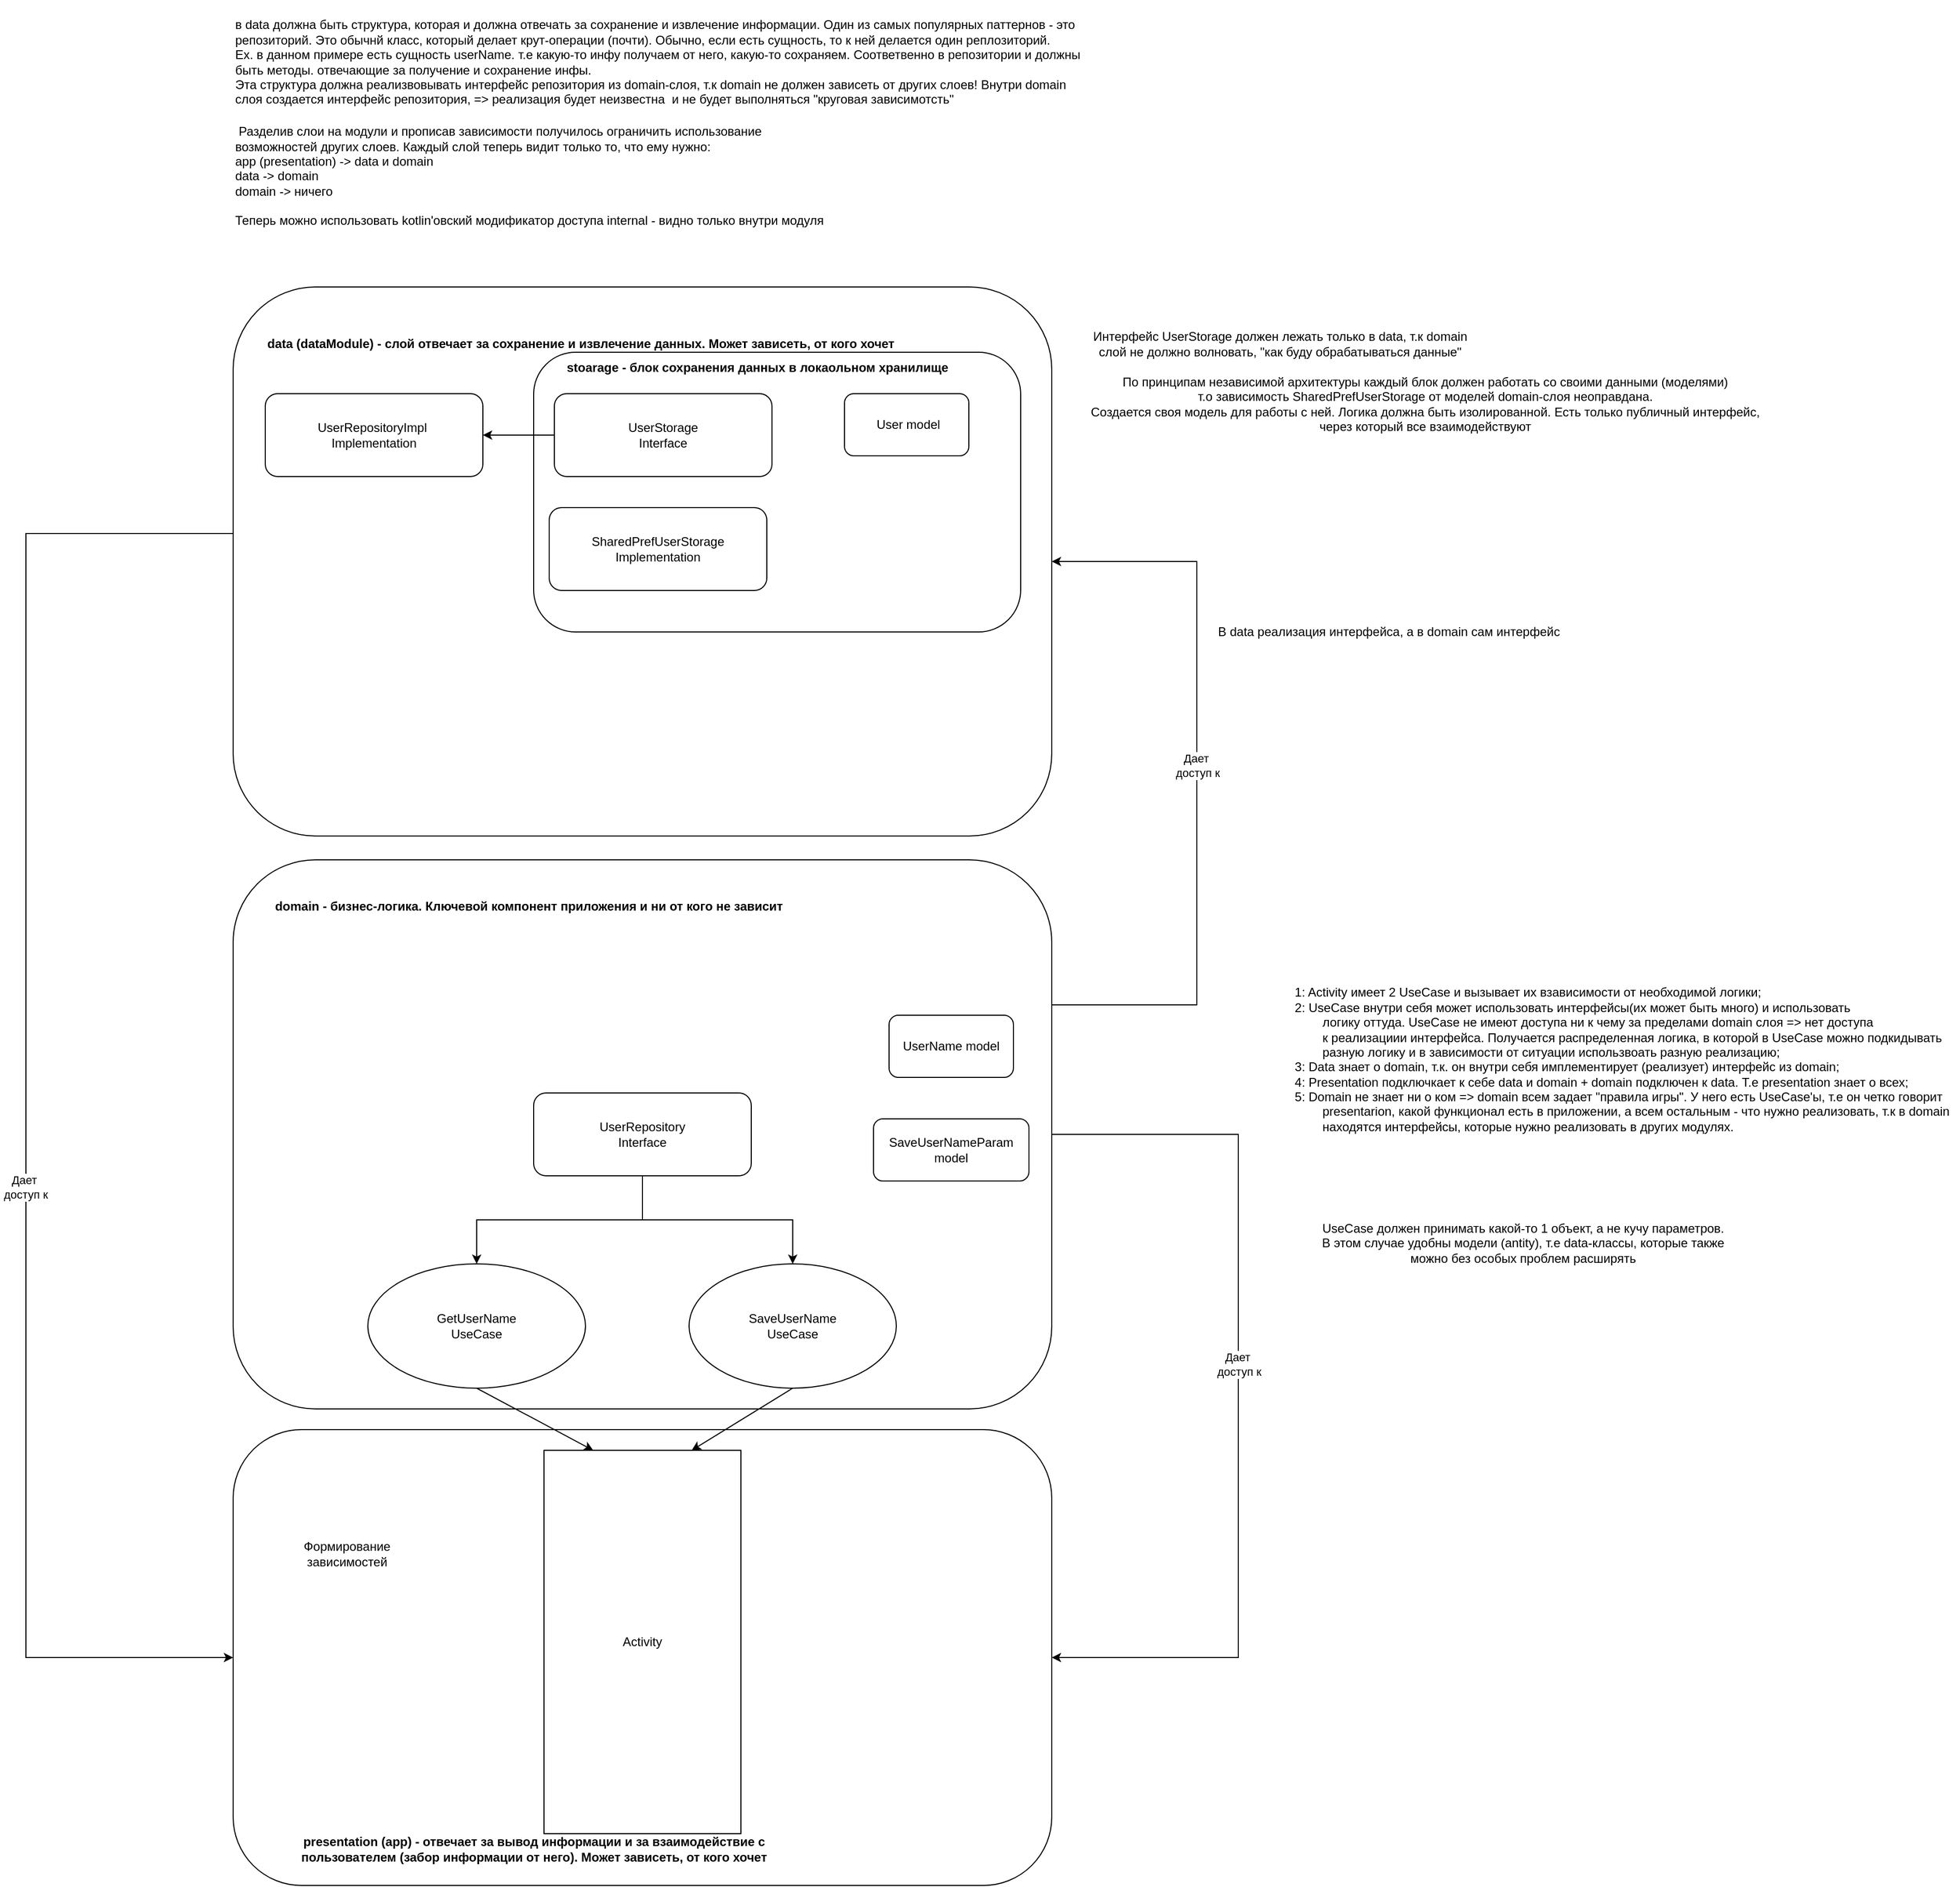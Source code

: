 <mxfile version="19.0.3" type="device"><diagram id="ez9t7bem_2jCKn0CQkNO" name="Page-1"><mxGraphModel dx="2753" dy="2423" grid="1" gridSize="10" guides="1" tooltips="1" connect="1" arrows="1" fold="1" page="1" pageScale="1" pageWidth="827" pageHeight="1169" math="0" shadow="0"><root><mxCell id="0"/><mxCell id="1" parent="0"/><mxCell id="18Z7DHJpel_eaTuYEsQm-6" value="" style="rounded=1;whiteSpace=wrap;html=1;" parent="1" vertex="1"><mxGeometry x="-340" y="650" width="790" height="440" as="geometry"/></mxCell><mxCell id="oxo87xYoF75ZZi-0ZLqG-11" style="edgeStyle=orthogonalEdgeStyle;rounded=0;orthogonalLoop=1;jettySize=auto;html=1;" parent="1" source="18Z7DHJpel_eaTuYEsQm-4" edge="1"><mxGeometry relative="1" as="geometry"><mxPoint x="450.0" y="870" as="targetPoint"/><Array as="points"><mxPoint x="630" y="365"/><mxPoint x="630" y="870"/></Array></mxGeometry></mxCell><mxCell id="oxo87xYoF75ZZi-0ZLqG-17" value="Дает&lt;br&gt;&amp;nbsp;доступ к" style="edgeLabel;html=1;align=center;verticalAlign=middle;resizable=0;points=[];" parent="oxo87xYoF75ZZi-0ZLqG-11" vertex="1" connectable="0"><mxGeometry x="-0.069" y="-1" relative="1" as="geometry"><mxPoint y="-1" as="offset"/></mxGeometry></mxCell><mxCell id="oxo87xYoF75ZZi-0ZLqG-13" style="edgeStyle=orthogonalEdgeStyle;rounded=0;orthogonalLoop=1;jettySize=auto;html=1;entryX=1;entryY=0.5;entryDx=0;entryDy=0;" parent="1" source="18Z7DHJpel_eaTuYEsQm-4" target="oxo87xYoF75ZZi-0ZLqG-1" edge="1"><mxGeometry relative="1" as="geometry"><Array as="points"><mxPoint x="590" y="240"/><mxPoint x="590" y="-188"/></Array></mxGeometry></mxCell><mxCell id="oxo87xYoF75ZZi-0ZLqG-19" value="Дает&lt;br&gt;&amp;nbsp;доступ к" style="edgeLabel;html=1;align=center;verticalAlign=middle;resizable=0;points=[];" parent="oxo87xYoF75ZZi-0ZLqG-13" vertex="1" connectable="0"><mxGeometry x="0.049" y="1" relative="1" as="geometry"><mxPoint as="offset"/></mxGeometry></mxCell><mxCell id="18Z7DHJpel_eaTuYEsQm-4" value="" style="rounded=1;whiteSpace=wrap;html=1;" parent="1" vertex="1"><mxGeometry x="-340" y="100" width="790" height="530" as="geometry"/></mxCell><mxCell id="18Z7DHJpel_eaTuYEsQm-1" value="GetUserName&lt;br&gt;UseCase" style="ellipse;whiteSpace=wrap;html=1;" parent="1" vertex="1"><mxGeometry x="-210" y="490" width="210" height="120" as="geometry"/></mxCell><mxCell id="18Z7DHJpel_eaTuYEsQm-2" value="SaveUserName&lt;br&gt;UseCase" style="ellipse;whiteSpace=wrap;html=1;" parent="1" vertex="1"><mxGeometry x="100" y="490" width="200" height="120" as="geometry"/></mxCell><mxCell id="18Z7DHJpel_eaTuYEsQm-3" value="Activity" style="rounded=0;whiteSpace=wrap;html=1;" parent="1" vertex="1"><mxGeometry x="-40" y="670" width="190" height="370" as="geometry"/></mxCell><mxCell id="18Z7DHJpel_eaTuYEsQm-7" value="" style="endArrow=classic;html=1;rounded=0;exitX=0.5;exitY=1;exitDx=0;exitDy=0;entryX=0.25;entryY=0;entryDx=0;entryDy=0;" parent="1" source="18Z7DHJpel_eaTuYEsQm-1" target="18Z7DHJpel_eaTuYEsQm-3" edge="1"><mxGeometry width="50" height="50" relative="1" as="geometry"><mxPoint x="260" y="790" as="sourcePoint"/><mxPoint x="310" y="740" as="targetPoint"/></mxGeometry></mxCell><mxCell id="18Z7DHJpel_eaTuYEsQm-8" value="" style="endArrow=classic;html=1;rounded=0;exitX=0.5;exitY=1;exitDx=0;exitDy=0;entryX=0.75;entryY=0;entryDx=0;entryDy=0;" parent="1" source="18Z7DHJpel_eaTuYEsQm-2" target="18Z7DHJpel_eaTuYEsQm-3" edge="1"><mxGeometry width="50" height="50" relative="1" as="geometry"><mxPoint x="-95" y="620" as="sourcePoint"/><mxPoint x="17.5" y="680" as="targetPoint"/></mxGeometry></mxCell><mxCell id="18Z7DHJpel_eaTuYEsQm-9" value="presentation (app) - отвечает за вывод информации и за взаимодействие с пользователем (забор информации от него). Может зависеть, от кого хочет" style="text;html=1;strokeColor=none;fillColor=none;align=center;verticalAlign=middle;whiteSpace=wrap;rounded=0;fontStyle=1" parent="1" vertex="1"><mxGeometry x="-309" y="1040" width="519" height="30" as="geometry"/></mxCell><mxCell id="18Z7DHJpel_eaTuYEsQm-10" value="domain - бизнес-логика. Ключевой компонент приложения и ни от кого не зависит" style="text;html=1;strokeColor=none;fillColor=none;align=center;verticalAlign=middle;whiteSpace=wrap;rounded=0;fontStyle=1" parent="1" vertex="1"><mxGeometry x="-309" y="130" width="509" height="30" as="geometry"/></mxCell><mxCell id="oxo87xYoF75ZZi-0ZLqG-10" style="edgeStyle=orthogonalEdgeStyle;rounded=0;orthogonalLoop=1;jettySize=auto;html=1;entryX=0;entryY=0.5;entryDx=0;entryDy=0;" parent="1" source="oxo87xYoF75ZZi-0ZLqG-1" target="18Z7DHJpel_eaTuYEsQm-6" edge="1"><mxGeometry relative="1" as="geometry"><Array as="points"><mxPoint x="-540" y="-215"/><mxPoint x="-540" y="870"/></Array></mxGeometry></mxCell><mxCell id="oxo87xYoF75ZZi-0ZLqG-18" value="Дает&lt;br&gt;&amp;nbsp;доступ к" style="edgeLabel;html=1;align=center;verticalAlign=middle;resizable=0;points=[];" parent="oxo87xYoF75ZZi-0ZLqG-10" vertex="1" connectable="0"><mxGeometry x="0.117" y="-2" relative="1" as="geometry"><mxPoint y="1" as="offset"/></mxGeometry></mxCell><mxCell id="oxo87xYoF75ZZi-0ZLqG-1" value="" style="rounded=1;whiteSpace=wrap;html=1;" parent="1" vertex="1"><mxGeometry x="-340" y="-453" width="790" height="530" as="geometry"/></mxCell><mxCell id="oxo87xYoF75ZZi-0ZLqG-2" value="data (dataModule) - слой отвечает за сохранение и извлечение данных. Может зависеть, от кого хочет" style="text;html=1;strokeColor=none;fillColor=none;align=left;verticalAlign=middle;whiteSpace=wrap;rounded=0;fontStyle=1" parent="1" vertex="1"><mxGeometry x="-309" y="-413" width="620" height="30" as="geometry"/></mxCell><mxCell id="oxo87xYoF75ZZi-0ZLqG-3" value="в data должна быть структура, которая и должна отвечать за сохранение и извлечение информации. Один из самых популярных паттернов - это репозиторий. Это обычнй класс, который делает крут-операции (почти). Обычно, если есть сущность, то к ней делается один реплозиторий. &lt;br&gt;Ex. в данном примере есть сущность userName. т.е какую-то инфу получаем от него, какую-то сохраняем. Соответвенно в репозитории и должны быть методы. отвечающие за получение и сохранение инфы.&lt;br&gt;Эта структура должна реализвовывать интерфейс репозитория из domain-слоя, т.к domain не должен зависеть от других слоев! Внутри domain слоя создается интерфейс репозитория, =&amp;gt; реализация будет неизвестна&amp;nbsp; и не будет выполняться &quot;круговая зависимотсть&quot;" style="text;html=1;strokeColor=none;fillColor=none;align=left;verticalAlign=middle;whiteSpace=wrap;rounded=0;" parent="1" vertex="1"><mxGeometry x="-340" y="-730" width="820" height="120" as="geometry"/></mxCell><mxCell id="oxo87xYoF75ZZi-0ZLqG-4" value="UserRepositoryImpl&amp;nbsp;&lt;br&gt;Implementation" style="rounded=1;whiteSpace=wrap;html=1;" parent="1" vertex="1"><mxGeometry x="-309" y="-350" width="210" height="80" as="geometry"/></mxCell><mxCell id="oxo87xYoF75ZZi-0ZLqG-5" value="UserName model" style="rounded=1;whiteSpace=wrap;html=1;" parent="1" vertex="1"><mxGeometry x="293" y="250" width="120" height="60" as="geometry"/></mxCell><mxCell id="oxo87xYoF75ZZi-0ZLqG-6" value="SaveUserNameParam model" style="rounded=1;whiteSpace=wrap;html=1;" parent="1" vertex="1"><mxGeometry x="278" y="350" width="150" height="60" as="geometry"/></mxCell><mxCell id="oxo87xYoF75ZZi-0ZLqG-8" style="edgeStyle=orthogonalEdgeStyle;rounded=0;orthogonalLoop=1;jettySize=auto;html=1;" parent="1" source="oxo87xYoF75ZZi-0ZLqG-7" target="18Z7DHJpel_eaTuYEsQm-1" edge="1"><mxGeometry relative="1" as="geometry"/></mxCell><mxCell id="oxo87xYoF75ZZi-0ZLqG-9" style="edgeStyle=orthogonalEdgeStyle;rounded=0;orthogonalLoop=1;jettySize=auto;html=1;" parent="1" source="oxo87xYoF75ZZi-0ZLqG-7" target="18Z7DHJpel_eaTuYEsQm-2" edge="1"><mxGeometry relative="1" as="geometry"/></mxCell><mxCell id="oxo87xYoF75ZZi-0ZLqG-7" value="UserRepository&lt;br&gt;Interface" style="rounded=1;whiteSpace=wrap;html=1;" parent="1" vertex="1"><mxGeometry x="-50" y="325" width="210" height="80" as="geometry"/></mxCell><mxCell id="oxo87xYoF75ZZi-0ZLqG-14" value="В data реализация интерфейса, а в domain сам интерфейс" style="text;html=1;align=center;verticalAlign=middle;resizable=0;points=[];autosize=1;strokeColor=none;fillColor=none;" parent="1" vertex="1"><mxGeometry x="600" y="-130" width="350" height="20" as="geometry"/></mxCell><mxCell id="oxo87xYoF75ZZi-0ZLqG-15" value="&lt;div style=&quot;text-align: justify;&quot;&gt;&lt;span style=&quot;background-color: initial;&quot;&gt;1: Activity имеет 2 UseCase и вызывает их взависимости от необходимой логики;&lt;/span&gt;&lt;/div&gt;&lt;div style=&quot;text-align: justify;&quot;&gt;&lt;span style=&quot;background-color: initial;&quot;&gt;2: UseCase внутри себя может использовать интерфейсы(их может быть много) и использовать&amp;nbsp;&lt;/span&gt;&lt;/div&gt;&lt;div style=&quot;text-align: justify;&quot;&gt;&lt;span style=&quot;background-color: initial;&quot;&gt;&lt;span style=&quot;white-space: pre;&quot;&gt;&#9;&lt;/span&gt;логику оттуда. UseCase не имеют доступа ни к чему за пределами domain слоя =&amp;gt; нет доступа&lt;/span&gt;&lt;/div&gt;&lt;div style=&quot;text-align: justify;&quot;&gt;&lt;span style=&quot;background-color: initial;&quot;&gt;&lt;span style=&quot;white-space: pre;&quot;&gt;&#9;&lt;/span&gt;к реализациии интерфейса. Получается распределенная логика, в которой в UseCase можно подкидывать&lt;/span&gt;&lt;/div&gt;&lt;div style=&quot;text-align: justify;&quot;&gt;&lt;span style=&quot;background-color: initial;&quot;&gt;&lt;span style=&quot;white-space: pre;&quot;&gt;&#9;&lt;/span&gt;разную логику и в зависимости от ситуации использвоать разную реализацию;&lt;/span&gt;&lt;/div&gt;&lt;div style=&quot;text-align: justify;&quot;&gt;&lt;span style=&quot;background-color: initial;&quot;&gt;3:&amp;nbsp;&lt;/span&gt;&lt;span style=&quot;background-color: initial; text-align: left;&quot;&gt;Data знает о domain, т.к. он внутри себя имплементирует (реализует) интерфейс из domain;&lt;/span&gt;&lt;/div&gt;&lt;div style=&quot;text-align: justify;&quot;&gt;&lt;span style=&quot;background-color: initial;&quot;&gt;4: Presentation подключкает к себе data и domain + domain подключен к data. Т.е presentation знает о всех;&lt;/span&gt;&lt;/div&gt;&lt;div style=&quot;text-align: justify;&quot;&gt;&lt;span style=&quot;background-color: initial;&quot;&gt;5: Domain не знает ни о ком =&amp;gt; domain всем задает &quot;правила игры&quot;. У него есть UseCase'ы, т.е он четко говорит&lt;/span&gt;&lt;/div&gt;&lt;div style=&quot;text-align: justify;&quot;&gt;&lt;span style=&quot;white-space: pre;&quot;&gt;&#9;&lt;/span&gt;presentarion, какой функционал есть в приложении, а всем остальным - что нужно реализовать, т.к в domain&lt;/div&gt;&lt;div style=&quot;text-align: justify;&quot;&gt;&lt;span style=&quot;white-space: pre;&quot;&gt;&#9;&lt;/span&gt;находятся интерфейсы, которые нужно реализовать в других модулях.&lt;/div&gt;&lt;div style=&quot;text-align: justify;&quot;&gt;&lt;span style=&quot;background-color: initial;&quot;&gt;&amp;nbsp;&lt;/span&gt;&lt;/div&gt;" style="text;html=1;align=center;verticalAlign=middle;resizable=0;points=[];autosize=1;strokeColor=none;fillColor=none;" parent="1" vertex="1"><mxGeometry x="675" y="220" width="650" height="160" as="geometry"/></mxCell><mxCell id="Hts_RcECgyVePf7qLD3a-1" value="Формирование зависимостей" style="text;html=1;strokeColor=none;fillColor=none;align=center;verticalAlign=middle;whiteSpace=wrap;rounded=0;" parent="1" vertex="1"><mxGeometry x="-290" y="740" width="120" height="60" as="geometry"/></mxCell><mxCell id="Hts_RcECgyVePf7qLD3a-2" value="UseCase должен принимать какой-то 1 объект, а не кучу параметров. &lt;br&gt;В этом случае удобны модели (antity), т.е data-классы, которые также можно без особых проблем расширять" style="text;html=1;strokeColor=none;fillColor=none;align=center;verticalAlign=middle;whiteSpace=wrap;rounded=0;" parent="1" vertex="1"><mxGeometry x="700" y="420" width="410" height="100" as="geometry"/></mxCell><mxCell id="Hts_RcECgyVePf7qLD3a-7" value="" style="rounded=1;whiteSpace=wrap;html=1;" parent="1" vertex="1"><mxGeometry x="-50" y="-390" width="470" height="270" as="geometry"/></mxCell><mxCell id="Hts_RcECgyVePf7qLD3a-3" value="UserStorage&lt;br&gt;Interface&lt;span style=&quot;color: rgba(0, 0, 0, 0); font-family: monospace; font-size: 0px; text-align: start;&quot;&gt;%3CmxGraphModel%3E%3Croot%3E%3CmxCell%20id%3D%220%22%2F%3E%3CmxCell%20id%3D%221%22%20parent%3D%220%22%2F%3E%3CmxCell%20id%3D%222%22%20value%3D%22UserRepositoryImpl%26amp%3Bnbsp%3B%26lt%3Bbr%26gt%3BImplementation%22%20style%3D%22rounded%3D1%3BwhiteSpace%3Dwrap%3Bhtml%3D1%3B%22%20vertex%3D%221%22%20parent%3D%221%22%3E%3CmxGeometry%20x%3D%22-309%22%20y%3D%22-370%22%20width%3D%22210%22%20height%3D%2280%22%20as%3D%22geometry%22%2F%3E%3C%2FmxCell%3E%3C%2Froot%3E%3C%2FmxGraphModel%3E&lt;/span&gt;" style="rounded=1;whiteSpace=wrap;html=1;" parent="1" vertex="1"><mxGeometry x="-30" y="-350" width="210" height="80" as="geometry"/></mxCell><mxCell id="Hts_RcECgyVePf7qLD3a-4" value="SharedPrefUserStorage&lt;br&gt;Implementation" style="rounded=1;whiteSpace=wrap;html=1;" parent="1" vertex="1"><mxGeometry x="-35" y="-240" width="210" height="80" as="geometry"/></mxCell><mxCell id="Hts_RcECgyVePf7qLD3a-5" value="" style="endArrow=classic;html=1;rounded=0;exitX=0;exitY=0.5;exitDx=0;exitDy=0;entryX=1;entryY=0.5;entryDx=0;entryDy=0;" parent="1" source="Hts_RcECgyVePf7qLD3a-3" target="oxo87xYoF75ZZi-0ZLqG-4" edge="1"><mxGeometry width="50" height="50" relative="1" as="geometry"><mxPoint x="480" y="150" as="sourcePoint"/><mxPoint x="530" y="100" as="targetPoint"/></mxGeometry></mxCell><mxCell id="Hts_RcECgyVePf7qLD3a-6" value="Интерфейс UserStorage должен лежать только в data, т.к domain &lt;br&gt;слой не должно волновать, &quot;как буду обрабатываться данные&quot;" style="text;html=1;align=center;verticalAlign=middle;resizable=0;points=[];autosize=1;strokeColor=none;fillColor=none;" parent="1" vertex="1"><mxGeometry x="480" y="-413" width="380" height="30" as="geometry"/></mxCell><mxCell id="Hts_RcECgyVePf7qLD3a-8" value="stoarage - блок сохранения данных в локаольном хранилище" style="text;html=1;strokeColor=none;fillColor=none;align=left;verticalAlign=middle;whiteSpace=wrap;rounded=0;fontStyle=1" parent="1" vertex="1"><mxGeometry x="-20" y="-390" width="400" height="30" as="geometry"/></mxCell><mxCell id="Hts_RcECgyVePf7qLD3a-9" value="&amp;nbsp;User model" style="rounded=1;whiteSpace=wrap;html=1;" parent="1" vertex="1"><mxGeometry x="250" y="-350" width="120" height="60" as="geometry"/></mxCell><mxCell id="Hts_RcECgyVePf7qLD3a-10" value="По принципам независимой архитектуры каждый блок должен работать со своими данными (моделями)&lt;br&gt;т.о зависимость SharedPrefUserStorage от моделей domain-слоя неоправдана. &lt;br&gt;Создается своя модель для работы с ней. Логика должна быть изолированной. Есть только публичный интерфейс, &lt;br&gt;через который все взаимодействуют" style="text;html=1;align=center;verticalAlign=middle;resizable=0;points=[];autosize=1;strokeColor=none;fillColor=none;" parent="1" vertex="1"><mxGeometry x="480" y="-370" width="660" height="60" as="geometry"/></mxCell><mxCell id="Rs_jUOIde91hjrWItdcW-1" value="&amp;nbsp;Разделив слои на модули и прописав зависимости получилось ограничить использование &lt;br&gt;&lt;div style=&quot;&quot;&gt;&lt;span style=&quot;background-color: initial;&quot;&gt;возможностей других слоев. Каждый слой теперь видит только то, что ему нужно:&lt;/span&gt;&lt;/div&gt;app (presentation) -&amp;gt; data и domain&lt;br&gt;data -&amp;gt; domain&lt;br&gt;domain -&amp;gt; ничего&lt;br&gt;&lt;br&gt;Теперь можно использовать kotlin'овский модификатор доступа internal - видно только внутри модуля" style="text;html=1;align=left;verticalAlign=middle;resizable=0;points=[];autosize=1;strokeColor=none;fillColor=none;" vertex="1" parent="1"><mxGeometry x="-340" y="-610" width="580" height="100" as="geometry"/></mxCell></root></mxGraphModel></diagram></mxfile>